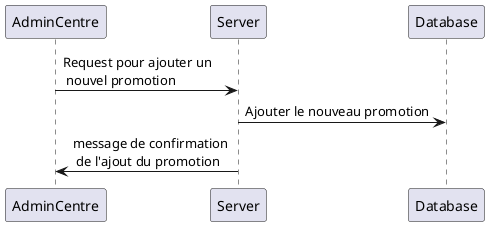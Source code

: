 @startuml

AdminCentre -> Server : Request pour ajouter un \n nouvel promotion
Server -> Database : Ajouter le nouveau promotion
Server -> AdminCentre : message de confirmation \n de l'ajout du promotion
@enduml